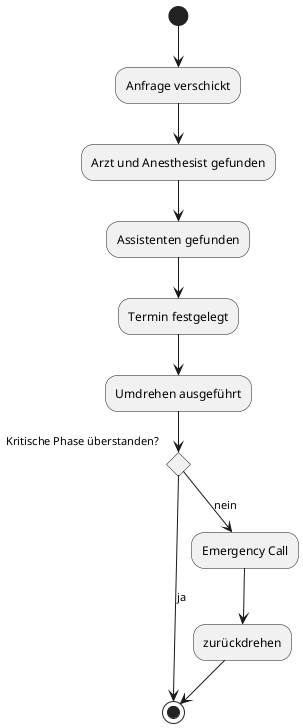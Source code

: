 @startuml
    (*) --> "Anfrage verschickt" as c1
    c1 --> "Arzt und Anesthesist gefunden" as f1
    f1 --> "Assistenten gefunden" as f2
    f2 --> "Termin festgelegt" as f3
    f3 --> "Umdrehen ausgeführt" as x1
    if "Kritische Phase überstanden?" then
        --> [ja] (*)
    else
        --> [nein] "Emergency Call"
        --> "zurückdrehen"
        --> (*)
    endif
@enduml
